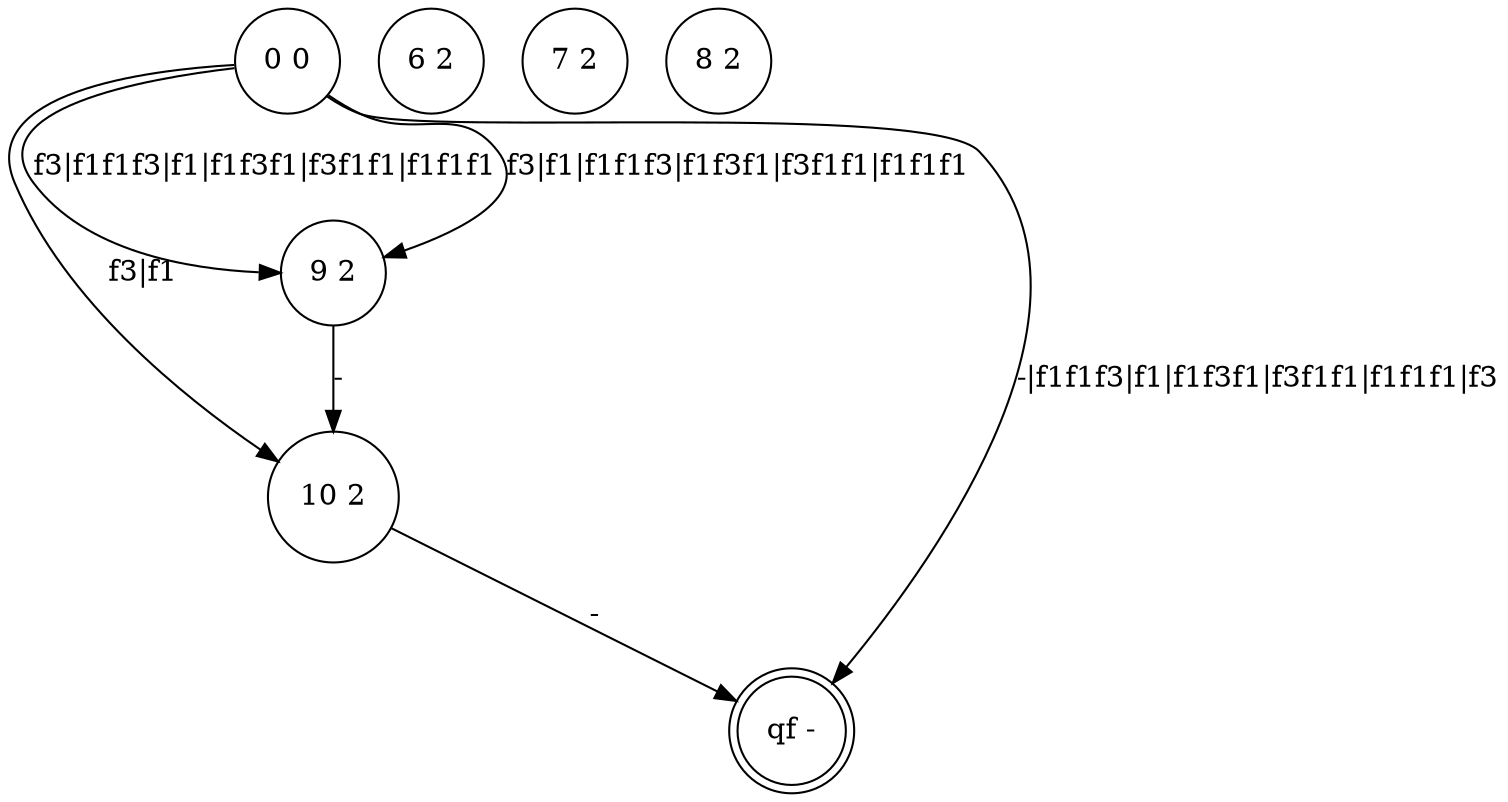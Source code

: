 digraph 42 {
	"10 2" [shape=circle]
	"9 2" [shape=circle]
	"6 2" [shape=circle]
	"7 2" [shape=circle]
	"9 2" [shape=circle]
	"8 2" [shape=circle]
	"qf -" [shape=doublecircle]
	"0 0" [shape=circle]
	"8 2" [shape=circle]
	"9 2" -> "10 2" [label="-"]
	"10 2" -> "qf -" [label="-"]
	"0 0" -> "10 2" [label="f3|f1"]
	"0 0" -> "9 2" [label="f3|f1f1f3|f1|f1f3f1|f3f1f1|f1f1f1"]
	"0 0" -> "qf -" [label="-|f1f1f3|f1|f1f3f1|f3f1f1|f1f1f1|f3"]
	"0 0" -> "9 2" [label="f3|f1|f1f1f3|f1f3f1|f3f1f1|f1f1f1"]
}
